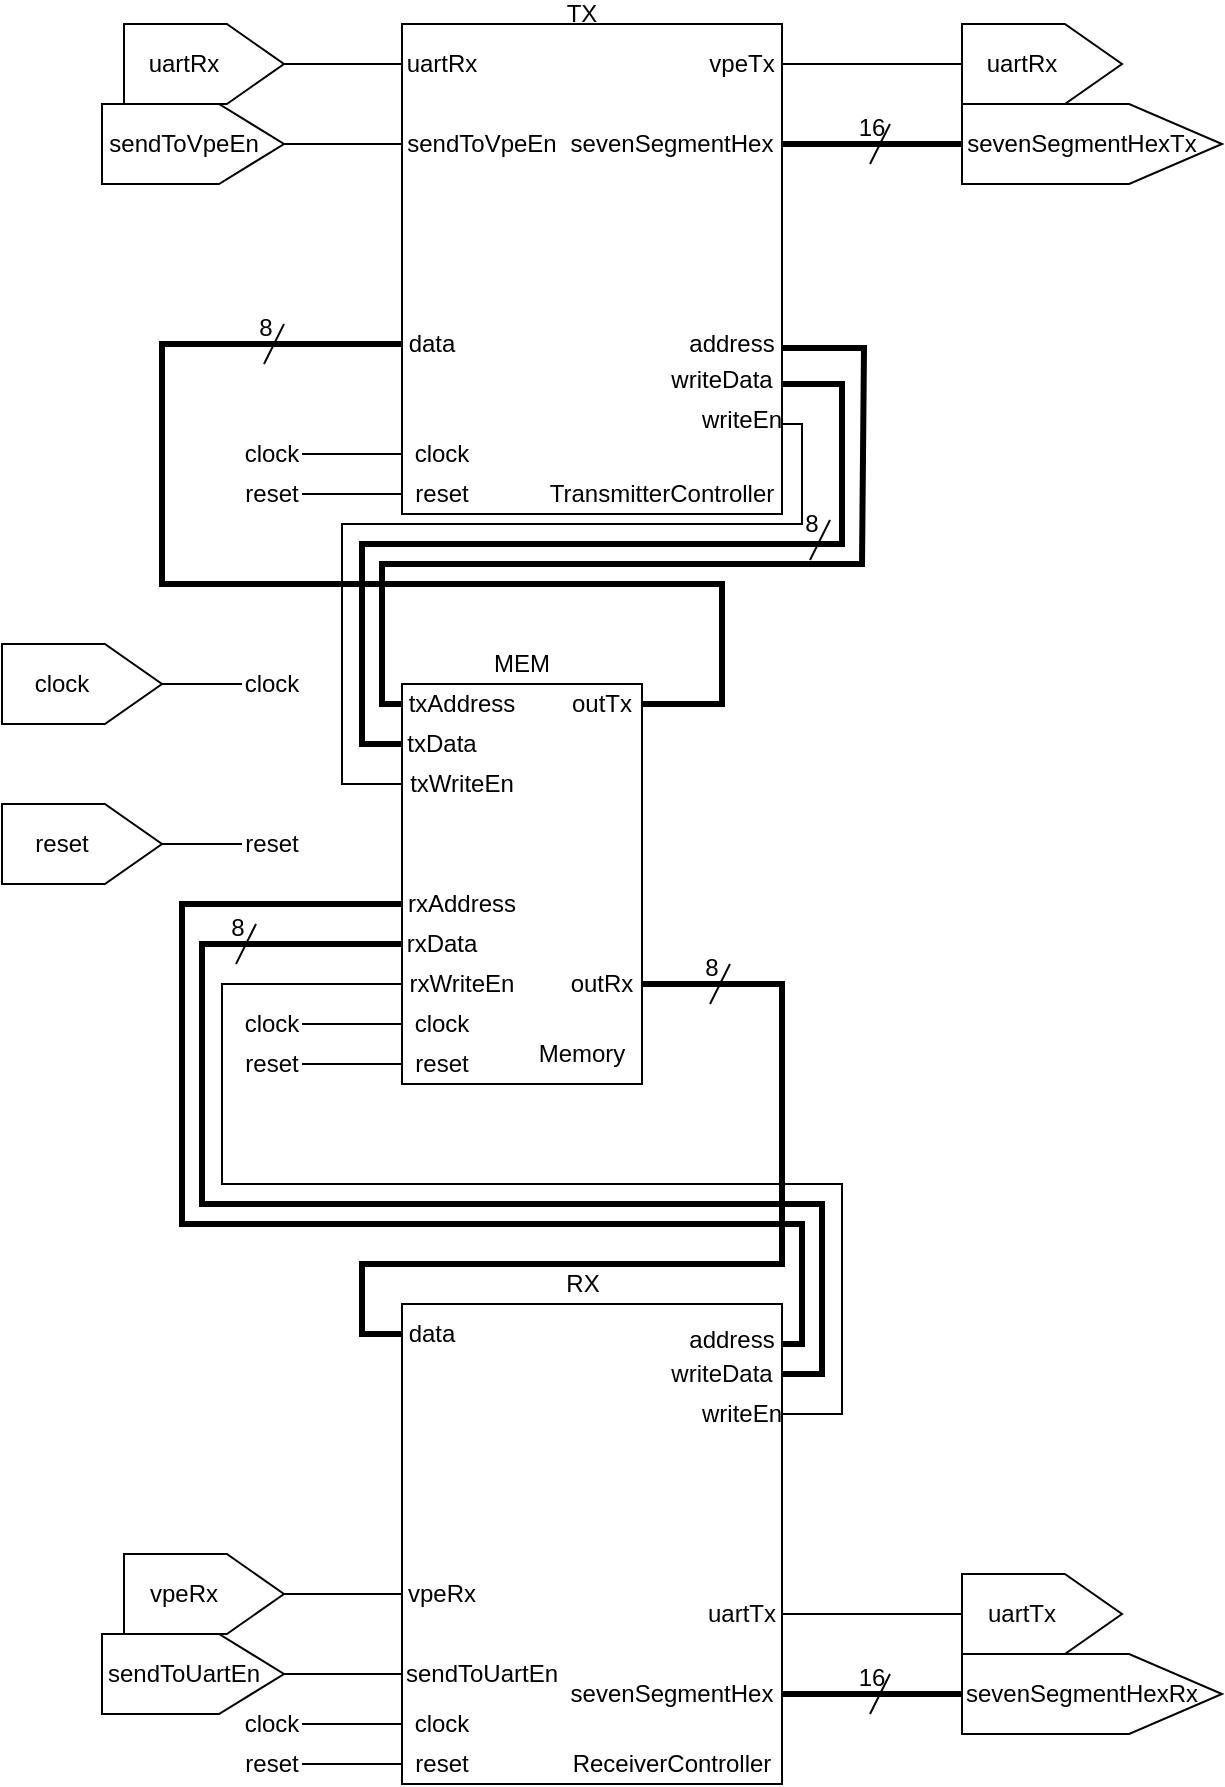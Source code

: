 <mxfile version="24.8.6">
  <diagram name="Page-1" id="ADKWnnteU7iMCM7CeToQ">
    <mxGraphModel grid="1" page="1" gridSize="10" guides="1" tooltips="1" connect="1" arrows="1" fold="1" pageScale="1" pageWidth="1100" pageHeight="850" math="0" shadow="0">
      <root>
        <mxCell id="0" />
        <mxCell id="1" parent="0" />
        <mxCell id="b56n-ArBNDGusgUPnCO9-1" value="" style="rounded=0;whiteSpace=wrap;html=1;" vertex="1" parent="1">
          <mxGeometry x="200" y="350" width="120" height="200" as="geometry" />
        </mxCell>
        <mxCell id="b56n-ArBNDGusgUPnCO9-4" value="MEM" style="text;html=1;align=center;verticalAlign=middle;whiteSpace=wrap;rounded=0;" vertex="1" parent="1">
          <mxGeometry x="240" y="330" width="40" height="20" as="geometry" />
        </mxCell>
        <mxCell id="b56n-ArBNDGusgUPnCO9-5" value="Memory" style="text;html=1;align=center;verticalAlign=middle;whiteSpace=wrap;rounded=0;" vertex="1" parent="1">
          <mxGeometry x="260" y="520" width="60" height="30" as="geometry" />
        </mxCell>
        <mxCell id="b56n-ArBNDGusgUPnCO9-8" value="" style="verticalLabelPosition=bottom;shadow=0;dashed=0;align=center;html=1;verticalAlign=top;shape=mxgraph.electrical.abstract.dac;rounded=0;" vertex="1" parent="1">
          <mxGeometry y="330" width="80" height="40" as="geometry" />
        </mxCell>
        <mxCell id="b56n-ArBNDGusgUPnCO9-9" value="clock" style="text;html=1;align=center;verticalAlign=middle;whiteSpace=wrap;rounded=0;" vertex="1" parent="1">
          <mxGeometry y="335" width="60" height="30" as="geometry" />
        </mxCell>
        <mxCell id="b56n-ArBNDGusgUPnCO9-10" value="" style="verticalLabelPosition=bottom;shadow=0;dashed=0;align=center;html=1;verticalAlign=top;shape=mxgraph.electrical.abstract.dac;rounded=0;" vertex="1" parent="1">
          <mxGeometry y="410" width="80" height="40" as="geometry" />
        </mxCell>
        <mxCell id="b56n-ArBNDGusgUPnCO9-11" value="reset" style="text;html=1;align=center;verticalAlign=middle;whiteSpace=wrap;rounded=0;" vertex="1" parent="1">
          <mxGeometry y="415" width="60" height="30" as="geometry" />
        </mxCell>
        <mxCell id="b56n-ArBNDGusgUPnCO9-12" value="" style="endArrow=none;html=1;rounded=0;" edge="1" parent="1">
          <mxGeometry width="50" height="50" relative="1" as="geometry">
            <mxPoint x="80" y="350" as="sourcePoint" />
            <mxPoint x="120" y="350" as="targetPoint" />
          </mxGeometry>
        </mxCell>
        <mxCell id="b56n-ArBNDGusgUPnCO9-13" value="clock" style="text;html=1;align=center;verticalAlign=middle;whiteSpace=wrap;rounded=0;" vertex="1" parent="1">
          <mxGeometry x="120" y="335" width="30" height="30" as="geometry" />
        </mxCell>
        <mxCell id="b56n-ArBNDGusgUPnCO9-14" value="" style="endArrow=none;html=1;rounded=0;" edge="1" parent="1">
          <mxGeometry width="50" height="50" relative="1" as="geometry">
            <mxPoint x="80" y="430" as="sourcePoint" />
            <mxPoint x="120" y="430" as="targetPoint" />
          </mxGeometry>
        </mxCell>
        <mxCell id="b56n-ArBNDGusgUPnCO9-15" value="reset" style="text;html=1;align=center;verticalAlign=middle;whiteSpace=wrap;rounded=0;" vertex="1" parent="1">
          <mxGeometry x="120" y="415" width="30" height="30" as="geometry" />
        </mxCell>
        <mxCell id="b56n-ArBNDGusgUPnCO9-24" value="clock" style="text;html=1;align=center;verticalAlign=middle;whiteSpace=wrap;rounded=0;" vertex="1" parent="1">
          <mxGeometry x="110" y="510" width="50" height="20" as="geometry" />
        </mxCell>
        <mxCell id="b56n-ArBNDGusgUPnCO9-25" value="" style="endArrow=none;html=1;rounded=0;entryX=0;entryY=0.5;entryDx=0;entryDy=0;" edge="1" parent="1">
          <mxGeometry width="50" height="50" relative="1" as="geometry">
            <mxPoint x="150" y="520" as="sourcePoint" />
            <mxPoint x="200" y="520" as="targetPoint" />
          </mxGeometry>
        </mxCell>
        <mxCell id="b56n-ArBNDGusgUPnCO9-26" value="reset" style="text;html=1;align=center;verticalAlign=middle;whiteSpace=wrap;rounded=0;" vertex="1" parent="1">
          <mxGeometry x="110" y="530" width="50" height="20" as="geometry" />
        </mxCell>
        <mxCell id="b56n-ArBNDGusgUPnCO9-27" value="" style="endArrow=none;html=1;rounded=0;entryX=0;entryY=0.5;entryDx=0;entryDy=0;" edge="1" parent="1">
          <mxGeometry width="50" height="50" relative="1" as="geometry">
            <mxPoint x="150" y="540" as="sourcePoint" />
            <mxPoint x="200" y="540" as="targetPoint" />
          </mxGeometry>
        </mxCell>
        <mxCell id="b56n-ArBNDGusgUPnCO9-28" value="txAddress" style="text;html=1;align=center;verticalAlign=middle;whiteSpace=wrap;rounded=0;" vertex="1" parent="1">
          <mxGeometry x="200" y="350" width="60" height="20" as="geometry" />
        </mxCell>
        <mxCell id="b56n-ArBNDGusgUPnCO9-29" value="txData" style="text;html=1;align=center;verticalAlign=middle;whiteSpace=wrap;rounded=0;" vertex="1" parent="1">
          <mxGeometry x="200" y="370" width="40" height="20" as="geometry" />
        </mxCell>
        <mxCell id="b56n-ArBNDGusgUPnCO9-30" value="outTx" style="text;html=1;align=center;verticalAlign=middle;whiteSpace=wrap;rounded=0;" vertex="1" parent="1">
          <mxGeometry x="280" y="352.5" width="40" height="15" as="geometry" />
        </mxCell>
        <mxCell id="b56n-ArBNDGusgUPnCO9-32" value="txWriteEn" style="text;html=1;align=center;verticalAlign=middle;whiteSpace=wrap;rounded=0;" vertex="1" parent="1">
          <mxGeometry x="200" y="390" width="60" height="20" as="geometry" />
        </mxCell>
        <mxCell id="b56n-ArBNDGusgUPnCO9-33" value="rxAddress" style="text;html=1;align=center;verticalAlign=middle;whiteSpace=wrap;rounded=0;" vertex="1" parent="1">
          <mxGeometry x="200" y="450" width="60" height="20" as="geometry" />
        </mxCell>
        <mxCell id="b56n-ArBNDGusgUPnCO9-34" value="rxData" style="text;html=1;align=center;verticalAlign=middle;whiteSpace=wrap;rounded=0;" vertex="1" parent="1">
          <mxGeometry x="200" y="470" width="40" height="20" as="geometry" />
        </mxCell>
        <mxCell id="b56n-ArBNDGusgUPnCO9-35" value="outRx" style="text;html=1;align=center;verticalAlign=middle;whiteSpace=wrap;rounded=0;" vertex="1" parent="1">
          <mxGeometry x="280" y="492.5" width="40" height="15" as="geometry" />
        </mxCell>
        <mxCell id="b56n-ArBNDGusgUPnCO9-36" value="rxWriteEn" style="text;html=1;align=center;verticalAlign=middle;whiteSpace=wrap;rounded=0;" vertex="1" parent="1">
          <mxGeometry x="200" y="490" width="60" height="20" as="geometry" />
        </mxCell>
        <mxCell id="b56n-ArBNDGusgUPnCO9-48" value="clock" style="text;html=1;align=center;verticalAlign=middle;whiteSpace=wrap;rounded=0;" vertex="1" parent="1">
          <mxGeometry x="200" y="515" width="40" height="10" as="geometry" />
        </mxCell>
        <mxCell id="b56n-ArBNDGusgUPnCO9-49" value="reset" style="text;html=1;align=center;verticalAlign=middle;whiteSpace=wrap;rounded=0;" vertex="1" parent="1">
          <mxGeometry x="200" y="535" width="40" height="10" as="geometry" />
        </mxCell>
        <mxCell id="m7y8xJskW4DswZOQrhM7-2" value="" style="rounded=0;whiteSpace=wrap;html=1;" vertex="1" parent="1">
          <mxGeometry x="200" y="20" width="190" height="245" as="geometry" />
        </mxCell>
        <mxCell id="m7y8xJskW4DswZOQrhM7-10" value="clock" style="text;html=1;align=center;verticalAlign=middle;whiteSpace=wrap;rounded=0;" vertex="1" parent="1">
          <mxGeometry x="110" y="225" width="50" height="20" as="geometry" />
        </mxCell>
        <mxCell id="m7y8xJskW4DswZOQrhM7-11" value="" style="endArrow=none;html=1;rounded=0;entryX=0;entryY=0.5;entryDx=0;entryDy=0;" edge="1" parent="1">
          <mxGeometry width="50" height="50" relative="1" as="geometry">
            <mxPoint x="150" y="235" as="sourcePoint" />
            <mxPoint x="200" y="235" as="targetPoint" />
          </mxGeometry>
        </mxCell>
        <mxCell id="m7y8xJskW4DswZOQrhM7-12" value="reset" style="text;html=1;align=center;verticalAlign=middle;whiteSpace=wrap;rounded=0;" vertex="1" parent="1">
          <mxGeometry x="110" y="245" width="50" height="20" as="geometry" />
        </mxCell>
        <mxCell id="m7y8xJskW4DswZOQrhM7-13" value="" style="endArrow=none;html=1;rounded=0;entryX=0;entryY=0.5;entryDx=0;entryDy=0;" edge="1" parent="1">
          <mxGeometry width="50" height="50" relative="1" as="geometry">
            <mxPoint x="150" y="255" as="sourcePoint" />
            <mxPoint x="200" y="255" as="targetPoint" />
          </mxGeometry>
        </mxCell>
        <mxCell id="m7y8xJskW4DswZOQrhM7-14" value="clock" style="text;html=1;align=center;verticalAlign=middle;whiteSpace=wrap;rounded=0;" vertex="1" parent="1">
          <mxGeometry x="200" y="230" width="40" height="10" as="geometry" />
        </mxCell>
        <mxCell id="m7y8xJskW4DswZOQrhM7-15" value="reset" style="text;html=1;align=center;verticalAlign=middle;whiteSpace=wrap;rounded=0;" vertex="1" parent="1">
          <mxGeometry x="200" y="250" width="40" height="10" as="geometry" />
        </mxCell>
        <mxCell id="m7y8xJskW4DswZOQrhM7-16" value="TransmitterController" style="text;html=1;align=center;verticalAlign=middle;whiteSpace=wrap;rounded=0;" vertex="1" parent="1">
          <mxGeometry x="270" y="245" width="120" height="20" as="geometry" />
        </mxCell>
        <mxCell id="m7y8xJskW4DswZOQrhM7-19" value="" style="verticalLabelPosition=bottom;shadow=0;dashed=0;align=center;html=1;verticalAlign=top;shape=mxgraph.electrical.abstract.dac;rounded=0;" vertex="1" parent="1">
          <mxGeometry x="61" y="20" width="80" height="40" as="geometry" />
        </mxCell>
        <mxCell id="m7y8xJskW4DswZOQrhM7-20" value="uartRx" style="text;html=1;align=center;verticalAlign=middle;whiteSpace=wrap;rounded=0;" vertex="1" parent="1">
          <mxGeometry x="61" y="25" width="60" height="30" as="geometry" />
        </mxCell>
        <mxCell id="m7y8xJskW4DswZOQrhM7-21" value="" style="endArrow=none;html=1;rounded=0;" edge="1" parent="1">
          <mxGeometry width="50" height="50" relative="1" as="geometry">
            <mxPoint x="140" y="40" as="sourcePoint" />
            <mxPoint x="200" y="40" as="targetPoint" />
          </mxGeometry>
        </mxCell>
        <mxCell id="m7y8xJskW4DswZOQrhM7-22" value="" style="verticalLabelPosition=bottom;shadow=0;dashed=0;align=center;html=1;verticalAlign=top;shape=mxgraph.electrical.abstract.dac;rounded=0;" vertex="1" parent="1">
          <mxGeometry x="50" y="60" width="91" height="40" as="geometry" />
        </mxCell>
        <mxCell id="m7y8xJskW4DswZOQrhM7-23" value="sendToVpeEn" style="text;html=1;align=center;verticalAlign=middle;whiteSpace=wrap;rounded=0;" vertex="1" parent="1">
          <mxGeometry x="61" y="65" width="60" height="30" as="geometry" />
        </mxCell>
        <mxCell id="m7y8xJskW4DswZOQrhM7-24" value="" style="endArrow=none;html=1;rounded=0;" edge="1" parent="1">
          <mxGeometry width="50" height="50" relative="1" as="geometry">
            <mxPoint x="140" y="80" as="sourcePoint" />
            <mxPoint x="200" y="80" as="targetPoint" />
          </mxGeometry>
        </mxCell>
        <mxCell id="m7y8xJskW4DswZOQrhM7-25" value="uartRx" style="text;html=1;align=center;verticalAlign=middle;whiteSpace=wrap;rounded=0;" vertex="1" parent="1">
          <mxGeometry x="200" y="25" width="40" height="30" as="geometry" />
        </mxCell>
        <mxCell id="m7y8xJskW4DswZOQrhM7-26" value="sendToVpeEn" style="text;html=1;align=center;verticalAlign=middle;whiteSpace=wrap;rounded=0;" vertex="1" parent="1">
          <mxGeometry x="200" y="65" width="80" height="30" as="geometry" />
        </mxCell>
        <mxCell id="m7y8xJskW4DswZOQrhM7-28" value="" style="endArrow=none;html=1;rounded=0;strokeWidth=3;" edge="1" parent="1">
          <mxGeometry width="50" height="50" relative="1" as="geometry">
            <mxPoint x="320" y="360" as="sourcePoint" />
            <mxPoint x="200" y="180" as="targetPoint" />
            <Array as="points">
              <mxPoint x="360" y="360" />
              <mxPoint x="360" y="300" />
              <mxPoint x="80" y="300" />
              <mxPoint x="80" y="180" />
            </Array>
          </mxGeometry>
        </mxCell>
        <mxCell id="m7y8xJskW4DswZOQrhM7-29" value="" style="endArrow=none;html=1;rounded=0;" edge="1" parent="1">
          <mxGeometry width="50" height="50" relative="1" as="geometry">
            <mxPoint x="131" y="190" as="sourcePoint" />
            <mxPoint x="141" y="170" as="targetPoint" />
          </mxGeometry>
        </mxCell>
        <mxCell id="m7y8xJskW4DswZOQrhM7-30" value="8" style="text;html=1;align=center;verticalAlign=middle;whiteSpace=wrap;rounded=0;" vertex="1" parent="1">
          <mxGeometry x="127" y="167" width="10" height="10" as="geometry" />
        </mxCell>
        <mxCell id="m7y8xJskW4DswZOQrhM7-31" value="data" style="text;html=1;align=center;verticalAlign=middle;whiteSpace=wrap;rounded=0;" vertex="1" parent="1">
          <mxGeometry x="200" y="170" width="30" height="20" as="geometry" />
        </mxCell>
        <mxCell id="m7y8xJskW4DswZOQrhM7-32" value="address" style="text;html=1;align=center;verticalAlign=middle;whiteSpace=wrap;rounded=0;" vertex="1" parent="1">
          <mxGeometry x="340" y="172.5" width="50" height="15" as="geometry" />
        </mxCell>
        <mxCell id="m7y8xJskW4DswZOQrhM7-33" value="" style="endArrow=none;html=1;rounded=0;strokeWidth=3;" edge="1" parent="1">
          <mxGeometry width="50" height="50" relative="1" as="geometry">
            <mxPoint x="390" y="182" as="sourcePoint" />
            <mxPoint x="200" y="360" as="targetPoint" />
            <Array as="points">
              <mxPoint x="431" y="182" />
              <mxPoint x="430" y="290" />
              <mxPoint x="190" y="290" />
              <mxPoint x="190" y="360" />
            </Array>
          </mxGeometry>
        </mxCell>
        <mxCell id="m7y8xJskW4DswZOQrhM7-34" value="writeData" style="text;html=1;align=center;verticalAlign=middle;whiteSpace=wrap;rounded=0;" vertex="1" parent="1">
          <mxGeometry x="330" y="190" width="60" height="15" as="geometry" />
        </mxCell>
        <mxCell id="m7y8xJskW4DswZOQrhM7-37" value="" style="endArrow=none;html=1;rounded=0;strokeWidth=3;" edge="1" parent="1">
          <mxGeometry width="50" height="50" relative="1" as="geometry">
            <mxPoint x="390" y="200" as="sourcePoint" />
            <mxPoint x="200" y="380" as="targetPoint" />
            <Array as="points">
              <mxPoint x="420" y="200" />
              <mxPoint x="420" y="280" />
              <mxPoint x="180" y="280" />
              <mxPoint x="180" y="380" />
            </Array>
          </mxGeometry>
        </mxCell>
        <mxCell id="m7y8xJskW4DswZOQrhM7-38" value="" style="endArrow=none;html=1;rounded=0;" edge="1" parent="1">
          <mxGeometry width="50" height="50" relative="1" as="geometry">
            <mxPoint x="404" y="288" as="sourcePoint" />
            <mxPoint x="414" y="268" as="targetPoint" />
          </mxGeometry>
        </mxCell>
        <mxCell id="m7y8xJskW4DswZOQrhM7-39" value="8" style="text;html=1;align=center;verticalAlign=middle;whiteSpace=wrap;rounded=0;" vertex="1" parent="1">
          <mxGeometry x="400" y="265" width="10" height="10" as="geometry" />
        </mxCell>
        <mxCell id="m7y8xJskW4DswZOQrhM7-40" value="writeEn" style="text;html=1;align=center;verticalAlign=middle;whiteSpace=wrap;rounded=0;" vertex="1" parent="1">
          <mxGeometry x="350" y="210" width="40" height="15" as="geometry" />
        </mxCell>
        <mxCell id="m7y8xJskW4DswZOQrhM7-41" value="" style="endArrow=none;html=1;rounded=0;" edge="1" parent="1">
          <mxGeometry width="50" height="50" relative="1" as="geometry">
            <mxPoint x="390" y="220" as="sourcePoint" />
            <mxPoint x="200" y="400" as="targetPoint" />
            <Array as="points">
              <mxPoint x="400" y="220" />
              <mxPoint x="400" y="270" />
              <mxPoint x="170" y="270" />
              <mxPoint x="170" y="400" />
            </Array>
          </mxGeometry>
        </mxCell>
        <mxCell id="m7y8xJskW4DswZOQrhM7-42" value="vpeTx" style="text;html=1;align=center;verticalAlign=middle;whiteSpace=wrap;rounded=0;" vertex="1" parent="1">
          <mxGeometry x="350" y="30" width="40" height="20" as="geometry" />
        </mxCell>
        <mxCell id="m7y8xJskW4DswZOQrhM7-43" value="" style="verticalLabelPosition=bottom;shadow=0;dashed=0;align=center;html=1;verticalAlign=top;shape=mxgraph.electrical.abstract.dac;rounded=0;" vertex="1" parent="1">
          <mxGeometry x="480" y="20" width="80" height="40" as="geometry" />
        </mxCell>
        <mxCell id="m7y8xJskW4DswZOQrhM7-44" value="uartRx" style="text;html=1;align=center;verticalAlign=middle;whiteSpace=wrap;rounded=0;" vertex="1" parent="1">
          <mxGeometry x="480" y="25" width="60" height="30" as="geometry" />
        </mxCell>
        <mxCell id="m7y8xJskW4DswZOQrhM7-45" value="" style="endArrow=none;html=1;rounded=0;" edge="1" parent="1">
          <mxGeometry width="50" height="50" relative="1" as="geometry">
            <mxPoint x="390" y="40" as="sourcePoint" />
            <mxPoint x="480" y="40" as="targetPoint" />
          </mxGeometry>
        </mxCell>
        <mxCell id="m7y8xJskW4DswZOQrhM7-46" value="" style="verticalLabelPosition=bottom;shadow=0;dashed=0;align=center;html=1;verticalAlign=top;shape=mxgraph.electrical.abstract.dac;rounded=0;" vertex="1" parent="1">
          <mxGeometry x="480" y="60" width="130" height="40" as="geometry" />
        </mxCell>
        <mxCell id="m7y8xJskW4DswZOQrhM7-47" value="sevenSegmentHexTx" style="text;html=1;align=center;verticalAlign=middle;whiteSpace=wrap;rounded=0;" vertex="1" parent="1">
          <mxGeometry x="480" y="65" width="120" height="30" as="geometry" />
        </mxCell>
        <mxCell id="m7y8xJskW4DswZOQrhM7-48" value="" style="endArrow=none;html=1;rounded=0;strokeWidth=3;" edge="1" parent="1">
          <mxGeometry width="50" height="50" relative="1" as="geometry">
            <mxPoint x="390" y="80" as="sourcePoint" />
            <mxPoint x="480" y="80" as="targetPoint" />
          </mxGeometry>
        </mxCell>
        <mxCell id="m7y8xJskW4DswZOQrhM7-49" value="" style="endArrow=none;html=1;rounded=0;" edge="1" parent="1">
          <mxGeometry width="50" height="50" relative="1" as="geometry">
            <mxPoint x="434" y="90" as="sourcePoint" />
            <mxPoint x="444" y="70" as="targetPoint" />
          </mxGeometry>
        </mxCell>
        <mxCell id="m7y8xJskW4DswZOQrhM7-50" value="16" style="text;html=1;align=center;verticalAlign=middle;whiteSpace=wrap;rounded=0;" vertex="1" parent="1">
          <mxGeometry x="430" y="67" width="10" height="10" as="geometry" />
        </mxCell>
        <mxCell id="m7y8xJskW4DswZOQrhM7-51" value="sevenSegmentHex" style="text;html=1;align=center;verticalAlign=middle;whiteSpace=wrap;rounded=0;" vertex="1" parent="1">
          <mxGeometry x="280" y="70" width="110" height="20" as="geometry" />
        </mxCell>
        <mxCell id="m7y8xJskW4DswZOQrhM7-52" value="TX" style="text;html=1;align=center;verticalAlign=middle;whiteSpace=wrap;rounded=0;" vertex="1" parent="1">
          <mxGeometry x="275" y="10" width="30" height="10" as="geometry" />
        </mxCell>
        <mxCell id="m7y8xJskW4DswZOQrhM7-53" value="" style="rounded=0;whiteSpace=wrap;html=1;" vertex="1" parent="1">
          <mxGeometry x="200" y="660" width="190" height="240" as="geometry" />
        </mxCell>
        <mxCell id="m7y8xJskW4DswZOQrhM7-55" value="RX" style="text;html=1;align=center;verticalAlign=middle;whiteSpace=wrap;rounded=0;" vertex="1" parent="1">
          <mxGeometry x="272.5" y="640" width="35" height="20" as="geometry" />
        </mxCell>
        <mxCell id="m7y8xJskW4DswZOQrhM7-62" value="clock" style="text;html=1;align=center;verticalAlign=middle;whiteSpace=wrap;rounded=0;" vertex="1" parent="1">
          <mxGeometry x="110" y="860" width="50" height="20" as="geometry" />
        </mxCell>
        <mxCell id="m7y8xJskW4DswZOQrhM7-63" value="" style="endArrow=none;html=1;rounded=0;entryX=0;entryY=0.5;entryDx=0;entryDy=0;" edge="1" parent="1">
          <mxGeometry width="50" height="50" relative="1" as="geometry">
            <mxPoint x="150" y="870" as="sourcePoint" />
            <mxPoint x="200" y="870" as="targetPoint" />
          </mxGeometry>
        </mxCell>
        <mxCell id="m7y8xJskW4DswZOQrhM7-64" value="reset" style="text;html=1;align=center;verticalAlign=middle;whiteSpace=wrap;rounded=0;" vertex="1" parent="1">
          <mxGeometry x="110" y="880" width="50" height="20" as="geometry" />
        </mxCell>
        <mxCell id="m7y8xJskW4DswZOQrhM7-65" value="" style="endArrow=none;html=1;rounded=0;entryX=0;entryY=0.5;entryDx=0;entryDy=0;" edge="1" parent="1">
          <mxGeometry width="50" height="50" relative="1" as="geometry">
            <mxPoint x="150" y="890" as="sourcePoint" />
            <mxPoint x="200" y="890" as="targetPoint" />
          </mxGeometry>
        </mxCell>
        <mxCell id="m7y8xJskW4DswZOQrhM7-66" value="clock" style="text;html=1;align=center;verticalAlign=middle;whiteSpace=wrap;rounded=0;" vertex="1" parent="1">
          <mxGeometry x="200" y="865" width="40" height="10" as="geometry" />
        </mxCell>
        <mxCell id="m7y8xJskW4DswZOQrhM7-67" value="reset" style="text;html=1;align=center;verticalAlign=middle;whiteSpace=wrap;rounded=0;" vertex="1" parent="1">
          <mxGeometry x="200" y="885" width="40" height="10" as="geometry" />
        </mxCell>
        <mxCell id="m7y8xJskW4DswZOQrhM7-68" value="ReceiverController" style="text;html=1;align=center;verticalAlign=middle;whiteSpace=wrap;rounded=0;" vertex="1" parent="1">
          <mxGeometry x="280" y="880" width="110" height="20" as="geometry" />
        </mxCell>
        <mxCell id="m7y8xJskW4DswZOQrhM7-87" value="uartTx" style="text;html=1;align=center;verticalAlign=middle;whiteSpace=wrap;rounded=0;" vertex="1" parent="1">
          <mxGeometry x="350" y="805" width="40" height="20" as="geometry" />
        </mxCell>
        <mxCell id="m7y8xJskW4DswZOQrhM7-88" value="" style="verticalLabelPosition=bottom;shadow=0;dashed=0;align=center;html=1;verticalAlign=top;shape=mxgraph.electrical.abstract.dac;rounded=0;" vertex="1" parent="1">
          <mxGeometry x="480" y="795" width="80" height="40" as="geometry" />
        </mxCell>
        <mxCell id="m7y8xJskW4DswZOQrhM7-89" value="uartTx" style="text;html=1;align=center;verticalAlign=middle;whiteSpace=wrap;rounded=0;" vertex="1" parent="1">
          <mxGeometry x="480" y="800" width="60" height="30" as="geometry" />
        </mxCell>
        <mxCell id="m7y8xJskW4DswZOQrhM7-90" value="" style="endArrow=none;html=1;rounded=0;" edge="1" parent="1">
          <mxGeometry width="50" height="50" relative="1" as="geometry">
            <mxPoint x="390" y="815" as="sourcePoint" />
            <mxPoint x="480" y="815" as="targetPoint" />
          </mxGeometry>
        </mxCell>
        <mxCell id="m7y8xJskW4DswZOQrhM7-91" value="" style="verticalLabelPosition=bottom;shadow=0;dashed=0;align=center;html=1;verticalAlign=top;shape=mxgraph.electrical.abstract.dac;rounded=0;" vertex="1" parent="1">
          <mxGeometry x="480" y="835" width="130" height="40" as="geometry" />
        </mxCell>
        <mxCell id="m7y8xJskW4DswZOQrhM7-92" value="sevenSegmentHexRx" style="text;html=1;align=center;verticalAlign=middle;whiteSpace=wrap;rounded=0;" vertex="1" parent="1">
          <mxGeometry x="480" y="840" width="120" height="30" as="geometry" />
        </mxCell>
        <mxCell id="m7y8xJskW4DswZOQrhM7-93" value="" style="endArrow=none;html=1;rounded=0;strokeWidth=3;" edge="1" parent="1">
          <mxGeometry width="50" height="50" relative="1" as="geometry">
            <mxPoint x="390" y="855" as="sourcePoint" />
            <mxPoint x="480" y="855" as="targetPoint" />
          </mxGeometry>
        </mxCell>
        <mxCell id="m7y8xJskW4DswZOQrhM7-94" value="" style="endArrow=none;html=1;rounded=0;" edge="1" parent="1">
          <mxGeometry width="50" height="50" relative="1" as="geometry">
            <mxPoint x="434" y="865" as="sourcePoint" />
            <mxPoint x="444" y="845" as="targetPoint" />
          </mxGeometry>
        </mxCell>
        <mxCell id="m7y8xJskW4DswZOQrhM7-95" value="16" style="text;html=1;align=center;verticalAlign=middle;whiteSpace=wrap;rounded=0;" vertex="1" parent="1">
          <mxGeometry x="430" y="842" width="10" height="10" as="geometry" />
        </mxCell>
        <mxCell id="m7y8xJskW4DswZOQrhM7-96" value="sevenSegmentHex" style="text;html=1;align=center;verticalAlign=middle;whiteSpace=wrap;rounded=0;" vertex="1" parent="1">
          <mxGeometry x="280" y="845" width="110" height="20" as="geometry" />
        </mxCell>
        <mxCell id="m7y8xJskW4DswZOQrhM7-105" value="" style="verticalLabelPosition=bottom;shadow=0;dashed=0;align=center;html=1;verticalAlign=top;shape=mxgraph.electrical.abstract.dac;rounded=0;" vertex="1" parent="1">
          <mxGeometry x="61" y="785" width="80" height="40" as="geometry" />
        </mxCell>
        <mxCell id="m7y8xJskW4DswZOQrhM7-106" value="vpeRx" style="text;html=1;align=center;verticalAlign=middle;whiteSpace=wrap;rounded=0;" vertex="1" parent="1">
          <mxGeometry x="61" y="790" width="60" height="30" as="geometry" />
        </mxCell>
        <mxCell id="m7y8xJskW4DswZOQrhM7-107" value="" style="endArrow=none;html=1;rounded=0;" edge="1" parent="1">
          <mxGeometry width="50" height="50" relative="1" as="geometry">
            <mxPoint x="140" y="805" as="sourcePoint" />
            <mxPoint x="200" y="805" as="targetPoint" />
          </mxGeometry>
        </mxCell>
        <mxCell id="m7y8xJskW4DswZOQrhM7-108" value="" style="verticalLabelPosition=bottom;shadow=0;dashed=0;align=center;html=1;verticalAlign=top;shape=mxgraph.electrical.abstract.dac;rounded=0;" vertex="1" parent="1">
          <mxGeometry x="50" y="825" width="91" height="40" as="geometry" />
        </mxCell>
        <mxCell id="m7y8xJskW4DswZOQrhM7-109" value="sendToUartEn" style="text;html=1;align=center;verticalAlign=middle;whiteSpace=wrap;rounded=0;" vertex="1" parent="1">
          <mxGeometry x="61" y="830" width="60" height="30" as="geometry" />
        </mxCell>
        <mxCell id="m7y8xJskW4DswZOQrhM7-110" value="" style="endArrow=none;html=1;rounded=0;" edge="1" parent="1">
          <mxGeometry width="50" height="50" relative="1" as="geometry">
            <mxPoint x="140" y="845" as="sourcePoint" />
            <mxPoint x="200" y="845" as="targetPoint" />
          </mxGeometry>
        </mxCell>
        <mxCell id="m7y8xJskW4DswZOQrhM7-111" value="vpeRx" style="text;html=1;align=center;verticalAlign=middle;whiteSpace=wrap;rounded=0;" vertex="1" parent="1">
          <mxGeometry x="200" y="790" width="40" height="30" as="geometry" />
        </mxCell>
        <mxCell id="m7y8xJskW4DswZOQrhM7-112" value="sendToUartEn" style="text;html=1;align=center;verticalAlign=middle;whiteSpace=wrap;rounded=0;" vertex="1" parent="1">
          <mxGeometry x="200" y="830" width="80" height="30" as="geometry" />
        </mxCell>
        <mxCell id="m7y8xJskW4DswZOQrhM7-113" value="" style="endArrow=none;html=1;rounded=0;strokeWidth=3;" edge="1" parent="1">
          <mxGeometry width="50" height="50" relative="1" as="geometry">
            <mxPoint x="200" y="675" as="sourcePoint" />
            <mxPoint x="320" y="500" as="targetPoint" />
            <Array as="points">
              <mxPoint x="180" y="675" />
              <mxPoint x="180" y="640" />
              <mxPoint x="390" y="640" />
              <mxPoint x="390" y="500" />
            </Array>
          </mxGeometry>
        </mxCell>
        <mxCell id="m7y8xJskW4DswZOQrhM7-114" value="" style="endArrow=none;html=1;rounded=0;" edge="1" parent="1">
          <mxGeometry width="50" height="50" relative="1" as="geometry">
            <mxPoint x="354" y="510" as="sourcePoint" />
            <mxPoint x="364" y="490" as="targetPoint" />
          </mxGeometry>
        </mxCell>
        <mxCell id="m7y8xJskW4DswZOQrhM7-115" value="8" style="text;html=1;align=center;verticalAlign=middle;whiteSpace=wrap;rounded=0;" vertex="1" parent="1">
          <mxGeometry x="350" y="487" width="10" height="10" as="geometry" />
        </mxCell>
        <mxCell id="m7y8xJskW4DswZOQrhM7-117" value="" style="endArrow=none;html=1;rounded=0;strokeWidth=3;" edge="1" parent="1">
          <mxGeometry width="50" height="50" relative="1" as="geometry">
            <mxPoint x="390" y="680" as="sourcePoint" />
            <mxPoint x="200" y="460" as="targetPoint" />
            <Array as="points">
              <mxPoint x="400" y="680" />
              <mxPoint x="400" y="620" />
              <mxPoint x="90" y="620" />
              <mxPoint x="90" y="460" />
            </Array>
          </mxGeometry>
        </mxCell>
        <mxCell id="m7y8xJskW4DswZOQrhM7-121" value="address" style="text;html=1;align=center;verticalAlign=middle;whiteSpace=wrap;rounded=0;" vertex="1" parent="1">
          <mxGeometry x="340" y="670" width="50" height="15" as="geometry" />
        </mxCell>
        <mxCell id="m7y8xJskW4DswZOQrhM7-122" value="writeData" style="text;html=1;align=center;verticalAlign=middle;whiteSpace=wrap;rounded=0;" vertex="1" parent="1">
          <mxGeometry x="330" y="687.5" width="60" height="15" as="geometry" />
        </mxCell>
        <mxCell id="m7y8xJskW4DswZOQrhM7-123" value="writeEn" style="text;html=1;align=center;verticalAlign=middle;whiteSpace=wrap;rounded=0;" vertex="1" parent="1">
          <mxGeometry x="350" y="707.5" width="40" height="15" as="geometry" />
        </mxCell>
        <mxCell id="m7y8xJskW4DswZOQrhM7-124" value="data" style="text;html=1;align=center;verticalAlign=middle;whiteSpace=wrap;rounded=0;" vertex="1" parent="1">
          <mxGeometry x="200" y="665" width="30" height="20" as="geometry" />
        </mxCell>
        <mxCell id="m7y8xJskW4DswZOQrhM7-125" value="" style="endArrow=none;html=1;rounded=0;strokeWidth=3;" edge="1" parent="1">
          <mxGeometry width="50" height="50" relative="1" as="geometry">
            <mxPoint x="390" y="695" as="sourcePoint" />
            <mxPoint x="200" y="480" as="targetPoint" />
            <Array as="points">
              <mxPoint x="410" y="695" />
              <mxPoint x="410" y="610" />
              <mxPoint x="100" y="610" />
              <mxPoint x="100" y="480" />
            </Array>
          </mxGeometry>
        </mxCell>
        <mxCell id="m7y8xJskW4DswZOQrhM7-127" value="" style="endArrow=none;html=1;rounded=0;" edge="1" parent="1">
          <mxGeometry width="50" height="50" relative="1" as="geometry">
            <mxPoint x="117" y="490" as="sourcePoint" />
            <mxPoint x="127" y="470" as="targetPoint" />
          </mxGeometry>
        </mxCell>
        <mxCell id="m7y8xJskW4DswZOQrhM7-128" value="8" style="text;html=1;align=center;verticalAlign=middle;whiteSpace=wrap;rounded=0;" vertex="1" parent="1">
          <mxGeometry x="113" y="467" width="10" height="10" as="geometry" />
        </mxCell>
        <mxCell id="m7y8xJskW4DswZOQrhM7-129" value="" style="endArrow=none;html=1;rounded=0;" edge="1" parent="1">
          <mxGeometry width="50" height="50" relative="1" as="geometry">
            <mxPoint x="390" y="715" as="sourcePoint" />
            <mxPoint x="200" y="500" as="targetPoint" />
            <Array as="points">
              <mxPoint x="420" y="715" />
              <mxPoint x="420" y="600" />
              <mxPoint x="110" y="600" />
              <mxPoint x="110" y="500" />
            </Array>
          </mxGeometry>
        </mxCell>
      </root>
    </mxGraphModel>
  </diagram>
</mxfile>
